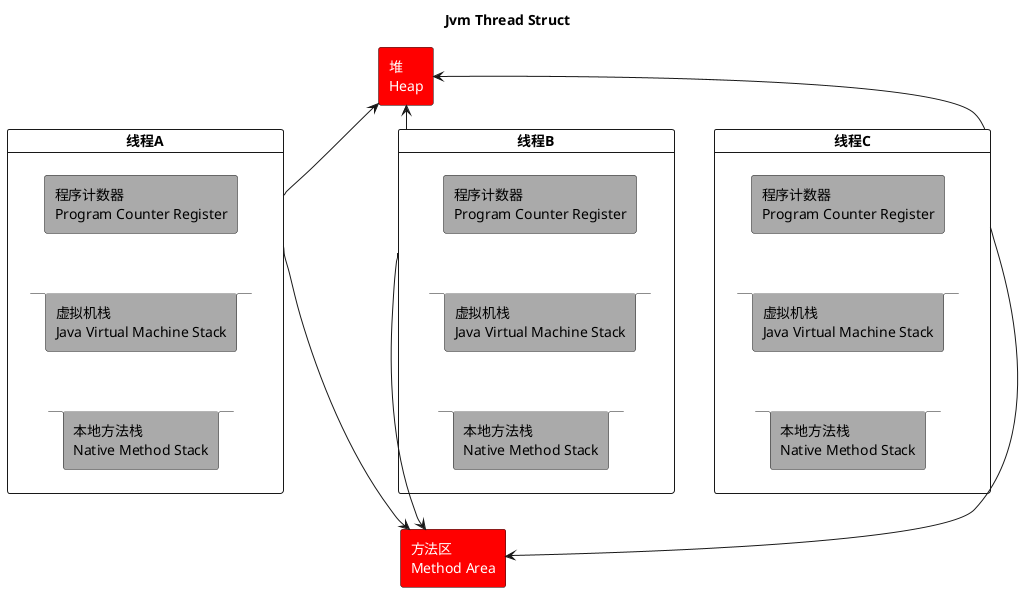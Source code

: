 @startuml

title "Jvm Thread Struct"

rectangle "堆\nHeap" as Heap #red;text:white

card "线程A" as ta {
    rectangle "程序计数器\nProgram Counter Register" as PC #aaaaaa;text:black
    stack "本地方法栈\nNative Method Stack" as NativeMethodStack #aaaaaa;text:black
    stack "虚拟机栈\nJava Virtual Machine Stack" as Stack #aaaaaa;text:black
    PC -[hidden]-> Stack
    Stack -[hidden]-> NativeMethodStack
}

card "线程B" as tb {
    rectangle "程序计数器\nProgram Counter Register" as PCb #aaaaaa;text:black
    stack "本地方法栈\nNative Method Stack" as NativeMethodStackb #aaaaaa;text:black
    stack "虚拟机栈\nJava Virtual Machine Stack" as Stackb #aaaaaa;text:black
    PCb -[hidden]-> Stackb
    Stackb -[hidden]-> NativeMethodStackb
}

card "线程C" as tc {
    rectangle "程序计数器\nProgram Counter Register" as PCc #aaaaaa;text:black
    stack "本地方法栈\nNative Method Stack" as NativeMethodStackc #aaaaaa;text:black
    stack "虚拟机栈\nJava Virtual Machine Stack" as Stackc #aaaaaa;text:black
    PCc -[hidden]-> Stackc
    Stackc -[hidden]-> NativeMethodStackc
}

rectangle "方法区\nMethod Area" as MethodArea #red;text:white

ta -up-> Heap
tb -up-> Heap
tc -up-> Heap
ta -down-> MethodArea
tb -down-> MethodArea
tc -down-> MethodArea
NativeMethodStackb -[hidden]-> MethodArea

@enduml